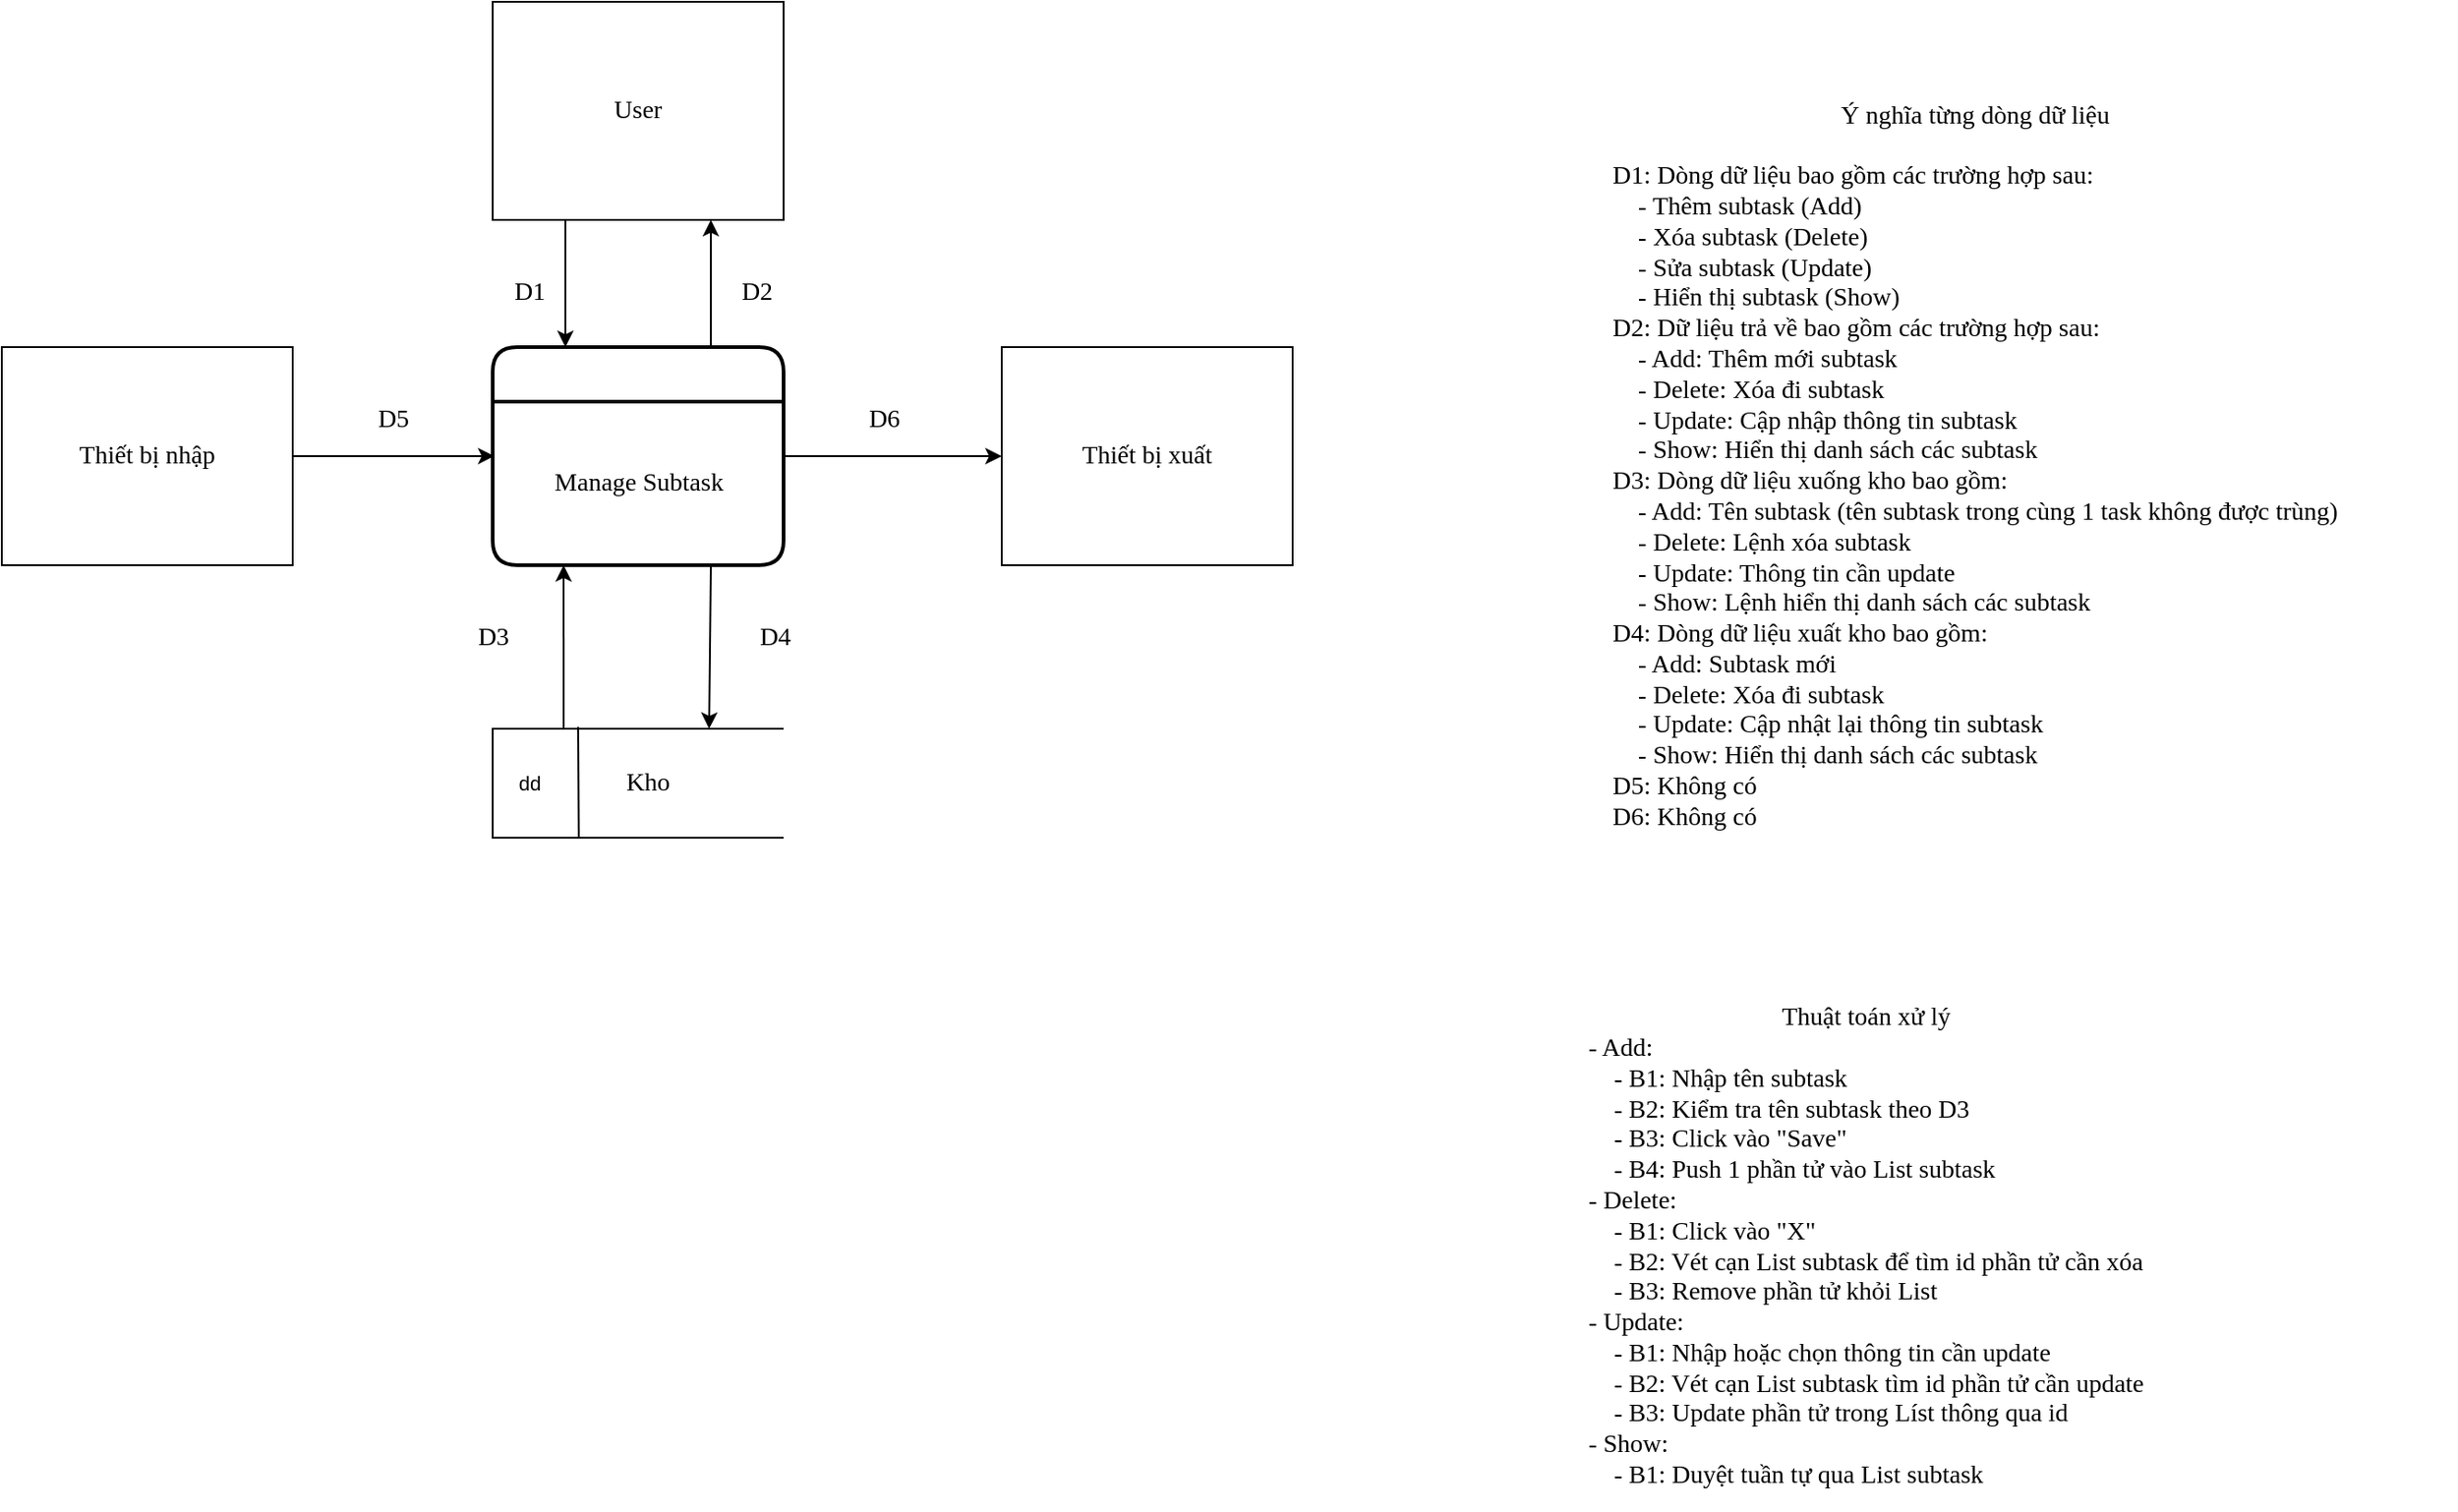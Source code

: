 <mxfile version="13.9.2" type="google"><diagram id="KjY6pERSt2HZNFxNaZnB" name="Page-1"><mxGraphModel dx="868" dy="1592" grid="1" gridSize="10" guides="1" tooltips="1" connect="1" arrows="1" fold="1" page="1" pageScale="1" pageWidth="850" pageHeight="1100" math="0" shadow="0"><root><mxCell id="0"/><mxCell id="1" parent="0"/><mxCell id="c1e_Q_IMsSU0FAMckbMw-1" value="" style="swimlane;childLayout=stackLayout;horizontal=1;startSize=30;horizontalStack=0;rounded=1;fontSize=14;fontStyle=0;strokeWidth=2;resizeParent=0;resizeLast=1;shadow=0;dashed=0;align=center;html=1;fontFamily=Verdana;" vertex="1" parent="1"><mxGeometry x="320" y="150" width="160" height="120" as="geometry"/></mxCell><mxCell id="c1e_Q_IMsSU0FAMckbMw-2" value="&lt;font style=&quot;font-size: 14px&quot; face=&quot;Verdana&quot;&gt;Manage Subtask&lt;/font&gt;" style="text;html=1;align=center;verticalAlign=middle;resizable=0;points=[];autosize=1;fontFamily=Verdana;" vertex="1" parent="c1e_Q_IMsSU0FAMckbMw-1"><mxGeometry y="30" width="160" height="90" as="geometry"/></mxCell><mxCell id="c1e_Q_IMsSU0FAMckbMw-3" value="&lt;font style=&quot;font-size: 14px&quot; face=&quot;Verdana&quot;&gt;User&lt;/font&gt;" style="rounded=0;whiteSpace=wrap;html=1;" vertex="1" parent="1"><mxGeometry x="320" y="-40" width="160" height="120" as="geometry"/></mxCell><mxCell id="c1e_Q_IMsSU0FAMckbMw-4" value="&lt;font style=&quot;font-size: 14px&quot; face=&quot;Verdana&quot;&gt;Thiết bị xuất&lt;/font&gt;" style="rounded=0;whiteSpace=wrap;html=1;" vertex="1" parent="1"><mxGeometry x="600" y="150" width="160" height="120" as="geometry"/></mxCell><mxCell id="c1e_Q_IMsSU0FAMckbMw-5" value="&lt;font style=&quot;font-size: 14px&quot; face=&quot;Verdana&quot;&gt;Thiết bị nhập&lt;/font&gt;" style="rounded=0;whiteSpace=wrap;html=1;" vertex="1" parent="1"><mxGeometry x="50" y="150" width="160" height="120" as="geometry"/></mxCell><mxCell id="c1e_Q_IMsSU0FAMckbMw-6" value="&amp;nbsp; &amp;nbsp; &amp;nbsp; &amp;nbsp; &amp;nbsp; &amp;nbsp; &amp;nbsp; &amp;nbsp; &amp;nbsp; &amp;nbsp; &amp;nbsp; &amp;nbsp; &amp;nbsp; &amp;nbsp;&amp;nbsp;" style="strokeWidth=1;html=1;shape=mxgraph.flowchart.annotation_1;align=left;pointerEvents=1;" vertex="1" parent="1"><mxGeometry x="320" y="360" width="160" height="60" as="geometry"/></mxCell><mxCell id="c1e_Q_IMsSU0FAMckbMw-7" value="dd" style="endArrow=none;html=1;entryX=0.296;entryY=1.006;entryDx=0;entryDy=0;entryPerimeter=0;" edge="1" parent="1"><mxGeometry x="-0.003" y="-27" width="50" height="50" relative="1" as="geometry"><mxPoint x="367" y="359" as="sourcePoint"/><mxPoint x="367.36" y="420.36" as="targetPoint"/><mxPoint as="offset"/></mxGeometry></mxCell><mxCell id="c1e_Q_IMsSU0FAMckbMw-8" value="&lt;font style=&quot;font-size: 14px&quot;&gt;Kho&lt;/font&gt;" style="text;html=1;align=center;verticalAlign=middle;resizable=0;points=[];autosize=1;fontFamily=Verdana;" vertex="1" parent="1"><mxGeometry x="385" y="380" width="40" height="20" as="geometry"/></mxCell><mxCell id="c1e_Q_IMsSU0FAMckbMw-9" value="" style="endArrow=classic;html=1;fontFamily=Verdana;exitX=0.25;exitY=1;exitDx=0;exitDy=0;entryX=0.25;entryY=0;entryDx=0;entryDy=0;" edge="1" parent="1" source="c1e_Q_IMsSU0FAMckbMw-3" target="c1e_Q_IMsSU0FAMckbMw-1"><mxGeometry width="50" height="50" relative="1" as="geometry"><mxPoint x="400" y="250" as="sourcePoint"/><mxPoint x="450" y="200" as="targetPoint"/></mxGeometry></mxCell><mxCell id="c1e_Q_IMsSU0FAMckbMw-10" value="" style="endArrow=classic;html=1;fontFamily=Verdana;exitX=0.75;exitY=0;exitDx=0;exitDy=0;entryX=0.75;entryY=1;entryDx=0;entryDy=0;" edge="1" parent="1" source="c1e_Q_IMsSU0FAMckbMw-1" target="c1e_Q_IMsSU0FAMckbMw-3"><mxGeometry width="50" height="50" relative="1" as="geometry"><mxPoint x="370" y="90" as="sourcePoint"/><mxPoint x="370" y="160" as="targetPoint"/></mxGeometry></mxCell><mxCell id="c1e_Q_IMsSU0FAMckbMw-11" value="" style="endArrow=classic;html=1;fontFamily=Verdana;entryX=0.006;entryY=0.333;entryDx=0;entryDy=0;entryPerimeter=0;exitX=1;exitY=0.5;exitDx=0;exitDy=0;" edge="1" parent="1" source="c1e_Q_IMsSU0FAMckbMw-5" target="c1e_Q_IMsSU0FAMckbMw-2"><mxGeometry width="50" height="50" relative="1" as="geometry"><mxPoint x="211" y="181" as="sourcePoint"/><mxPoint x="380" y="170" as="targetPoint"/></mxGeometry></mxCell><mxCell id="c1e_Q_IMsSU0FAMckbMw-12" value="" style="endArrow=classic;html=1;fontFamily=Verdana;exitX=1;exitY=0.333;exitDx=0;exitDy=0;entryX=0;entryY=0.5;entryDx=0;entryDy=0;exitPerimeter=0;" edge="1" parent="1" source="c1e_Q_IMsSU0FAMckbMw-2" target="c1e_Q_IMsSU0FAMckbMw-4"><mxGeometry width="50" height="50" relative="1" as="geometry"><mxPoint x="390" y="110" as="sourcePoint"/><mxPoint x="390" y="180" as="targetPoint"/></mxGeometry></mxCell><mxCell id="c1e_Q_IMsSU0FAMckbMw-13" value="" style="endArrow=classic;html=1;fontFamily=Verdana;exitX=0.75;exitY=1.011;exitDx=0;exitDy=0;exitPerimeter=0;entryX=0.744;entryY=0;entryDx=0;entryDy=0;entryPerimeter=0;" edge="1" parent="1" source="c1e_Q_IMsSU0FAMckbMw-2" target="c1e_Q_IMsSU0FAMckbMw-6"><mxGeometry width="50" height="50" relative="1" as="geometry"><mxPoint x="400" y="120" as="sourcePoint"/><mxPoint x="436" y="358" as="targetPoint"/></mxGeometry></mxCell><mxCell id="c1e_Q_IMsSU0FAMckbMw-14" value="" style="endArrow=classic;html=1;fontFamily=Verdana;exitX=0.244;exitY=0;exitDx=0;exitDy=0;exitPerimeter=0;" edge="1" parent="1" source="c1e_Q_IMsSU0FAMckbMw-6"><mxGeometry width="50" height="50" relative="1" as="geometry"><mxPoint x="359" y="355" as="sourcePoint"/><mxPoint x="359" y="270" as="targetPoint"/></mxGeometry></mxCell><mxCell id="c1e_Q_IMsSU0FAMckbMw-15" value="&lt;div style=&quot;font-size: 14px&quot;&gt;&lt;font style=&quot;font-size: 14px&quot;&gt;D1&lt;/font&gt;&lt;/div&gt;" style="text;html=1;align=center;verticalAlign=middle;resizable=0;points=[];autosize=1;fontFamily=Verdana;" vertex="1" parent="1"><mxGeometry x="320" y="110" width="40" height="20" as="geometry"/></mxCell><mxCell id="c1e_Q_IMsSU0FAMckbMw-16" value="&lt;div style=&quot;font-size: 14px&quot;&gt;&lt;font style=&quot;font-size: 14px&quot;&gt;D4&lt;/font&gt;&lt;/div&gt;" style="text;html=1;align=center;verticalAlign=middle;resizable=0;points=[];autosize=1;fontFamily=Verdana;" vertex="1" parent="1"><mxGeometry x="455" y="300" width="40" height="20" as="geometry"/></mxCell><mxCell id="c1e_Q_IMsSU0FAMckbMw-17" value="&lt;div style=&quot;font-size: 14px&quot;&gt;&lt;font style=&quot;font-size: 14px&quot;&gt;D3&lt;/font&gt;&lt;/div&gt;" style="text;html=1;align=center;verticalAlign=middle;resizable=0;points=[];autosize=1;fontFamily=Verdana;" vertex="1" parent="1"><mxGeometry x="300" y="300" width="40" height="20" as="geometry"/></mxCell><mxCell id="c1e_Q_IMsSU0FAMckbMw-18" value="&lt;div style=&quot;font-size: 14px&quot;&gt;&lt;font style=&quot;font-size: 14px&quot;&gt;D6&lt;/font&gt;&lt;/div&gt;" style="text;html=1;align=center;verticalAlign=middle;resizable=0;points=[];autosize=1;fontFamily=Verdana;" vertex="1" parent="1"><mxGeometry x="515" y="180" width="40" height="20" as="geometry"/></mxCell><mxCell id="c1e_Q_IMsSU0FAMckbMw-19" value="&lt;div style=&quot;font-size: 14px&quot;&gt;&lt;font style=&quot;font-size: 14px&quot;&gt;D5&lt;/font&gt;&lt;/div&gt;" style="text;html=1;align=center;verticalAlign=middle;resizable=0;points=[];autosize=1;fontFamily=Verdana;" vertex="1" parent="1"><mxGeometry x="245" y="180" width="40" height="20" as="geometry"/></mxCell><mxCell id="c1e_Q_IMsSU0FAMckbMw-20" value="&lt;div style=&quot;font-size: 14px&quot;&gt;&lt;font style=&quot;font-size: 14px&quot;&gt;D2&lt;/font&gt;&lt;/div&gt;" style="text;html=1;align=center;verticalAlign=middle;resizable=0;points=[];autosize=1;fontFamily=Verdana;" vertex="1" parent="1"><mxGeometry x="445" y="110" width="40" height="20" as="geometry"/></mxCell><mxCell id="c1e_Q_IMsSU0FAMckbMw-21" value="&lt;div&gt;&lt;font style=&quot;font-size: 14px&quot; face=&quot;Verdana&quot;&gt;Ý nghĩa từng dòng dữ liệu&lt;/font&gt;&lt;/div&gt;&lt;div align=&quot;left&quot;&gt;&lt;font style=&quot;font-size: 14px&quot; face=&quot;Verdana&quot;&gt;&lt;br&gt;&lt;/font&gt;&lt;/div&gt;&lt;div align=&quot;left&quot;&gt;&lt;font style=&quot;font-size: 14px&quot; face=&quot;Verdana&quot;&gt;D1: Dòng dữ liệu bao gồm các trường hợp sau:&lt;/font&gt;&lt;/div&gt;&lt;div align=&quot;left&quot;&gt;&lt;font style=&quot;font-size: 14px&quot; face=&quot;Verdana&quot;&gt;&amp;nbsp;&amp;nbsp;&amp;nbsp; - Thêm subtask (Add)&lt;br&gt;&lt;/font&gt;&lt;/div&gt;&lt;div align=&quot;left&quot;&gt;&lt;font style=&quot;font-size: 14px&quot; face=&quot;Verdana&quot;&gt;&amp;nbsp;&amp;nbsp;&amp;nbsp; - Xóa subtask (Delete)&lt;br&gt;&lt;/font&gt;&lt;/div&gt;&lt;div align=&quot;left&quot;&gt;&lt;font style=&quot;font-size: 14px&quot; face=&quot;Verdana&quot;&gt;&amp;nbsp;&amp;nbsp;&amp;nbsp; - Sửa subtask (Update)&lt;/font&gt;&lt;/div&gt;&lt;div align=&quot;left&quot;&gt;&lt;font style=&quot;font-size: 14px&quot; face=&quot;Verdana&quot;&gt;&amp;nbsp;&amp;nbsp;&amp;nbsp; - Hiển thị subtask (Show)&lt;br&gt;&lt;/font&gt;&lt;/div&gt;&lt;div align=&quot;left&quot;&gt;&lt;font style=&quot;font-size: 14px&quot; face=&quot;Verdana&quot;&gt;D2: Dữ liệu trả về bao gồm các trường hợp sau:&lt;/font&gt;&lt;/div&gt;&lt;div align=&quot;left&quot;&gt;&lt;font style=&quot;font-size: 14px&quot; face=&quot;Verdana&quot;&gt;&amp;nbsp;&amp;nbsp;&amp;nbsp; - Add: Thêm mới subtask&lt;br&gt;&lt;/font&gt;&lt;/div&gt;&lt;div align=&quot;left&quot;&gt;&lt;font style=&quot;font-size: 14px&quot; face=&quot;Verdana&quot;&gt;&amp;nbsp;&amp;nbsp;&amp;nbsp; - Delete: Xóa đi subtask&lt;br&gt;&lt;/font&gt;&lt;/div&gt;&lt;div align=&quot;left&quot;&gt;&lt;font style=&quot;font-size: 14px&quot; face=&quot;Verdana&quot;&gt;&amp;nbsp;&amp;nbsp;&amp;nbsp; - Update: Cập nhập thông tin subtask&lt;br&gt;&lt;/font&gt;&lt;/div&gt;&lt;div align=&quot;left&quot;&gt;&lt;font style=&quot;font-size: 14px&quot; face=&quot;Verdana&quot;&gt;&amp;nbsp;&amp;nbsp;&amp;nbsp; - Show: Hiển thị danh sách các subtask&lt;br&gt;&lt;/font&gt;&lt;/div&gt;&lt;div align=&quot;left&quot;&gt;&lt;font style=&quot;font-size: 14px&quot; face=&quot;Verdana&quot;&gt;D3: Dòng dữ liệu xuống kho bao gồm:&lt;/font&gt;&lt;/div&gt;&lt;div align=&quot;left&quot;&gt;&lt;font style=&quot;font-size: 14px&quot; face=&quot;Verdana&quot;&gt;&amp;nbsp;&amp;nbsp;&amp;nbsp; - Add: Tên subtask (tên subtask trong cùng 1 task không được trùng)&lt;br&gt;&lt;/font&gt;&lt;/div&gt;&lt;div align=&quot;left&quot;&gt;&lt;font style=&quot;font-size: 14px&quot; face=&quot;Verdana&quot;&gt;&amp;nbsp;&amp;nbsp;&amp;nbsp; - Delete: Lệnh xóa subtask&lt;br&gt;&lt;/font&gt;&lt;/div&gt;&lt;div align=&quot;left&quot;&gt;&lt;font style=&quot;font-size: 14px&quot; face=&quot;Verdana&quot;&gt;&amp;nbsp;&amp;nbsp;&amp;nbsp; - Update: Thông tin cần update&lt;/font&gt;&lt;/div&gt;&lt;div align=&quot;left&quot;&gt;&lt;font style=&quot;font-size: 14px&quot; face=&quot;Verdana&quot;&gt;&amp;nbsp;&amp;nbsp;&amp;nbsp; - Show: Lệnh hiển thị danh sách các subtask&lt;br&gt;&lt;/font&gt;&lt;/div&gt;&lt;div align=&quot;left&quot;&gt;&lt;font style=&quot;font-size: 14px&quot; face=&quot;Verdana&quot;&gt;D4: Dòng dữ liệu xuất kho bao gồm:&lt;/font&gt;&lt;/div&gt;&lt;div align=&quot;left&quot;&gt;&lt;font style=&quot;font-size: 14px&quot; face=&quot;Verdana&quot;&gt;&amp;nbsp;&amp;nbsp;&amp;nbsp; - Add: Subtask mới&lt;br&gt;&lt;/font&gt;&lt;/div&gt;&lt;div align=&quot;left&quot;&gt;&lt;font style=&quot;font-size: 14px&quot; face=&quot;Verdana&quot;&gt;&amp;nbsp;&amp;nbsp;&amp;nbsp; - Delete: Xóa đi subtask&lt;br&gt;&lt;/font&gt;&lt;/div&gt;&lt;div align=&quot;left&quot;&gt;&lt;font style=&quot;font-size: 14px&quot; face=&quot;Verdana&quot;&gt;&amp;nbsp;&amp;nbsp;&amp;nbsp; - Update: Cập nhật lại thông tin subtask&lt;br&gt;&lt;/font&gt;&lt;/div&gt;&lt;div align=&quot;left&quot;&gt;&lt;font style=&quot;font-size: 14px&quot; face=&quot;Verdana&quot;&gt;&amp;nbsp;&amp;nbsp;&amp;nbsp; - Show: Hiển thị danh sách các subtask&lt;br&gt;&lt;/font&gt;&lt;/div&gt;&lt;div align=&quot;left&quot;&gt;&lt;font style=&quot;font-size: 14px&quot; face=&quot;Verdana&quot;&gt;D5: Không có&lt;/font&gt;&lt;/div&gt;&lt;div align=&quot;left&quot;&gt;&lt;font style=&quot;font-size: 14px&quot; face=&quot;Verdana&quot;&gt;D6: Không có&lt;br&gt;&lt;/font&gt;&lt;/div&gt;&lt;div&gt;&lt;br&gt;&lt;/div&gt;&lt;div align=&quot;left&quot;&gt;&lt;br&gt;&lt;/div&gt;" style="text;html=1;align=center;verticalAlign=middle;resizable=0;points=[];autosize=1;" vertex="1" parent="1"><mxGeometry x="870" y="5" width="530" height="450" as="geometry"/></mxCell><mxCell id="c1e_Q_IMsSU0FAMckbMw-22" value="&lt;div&gt;&lt;font style=&quot;font-size: 14px&quot; face=&quot;Verdana&quot;&gt;Thuật toán xử lý&lt;/font&gt;&lt;/div&gt;&lt;div align=&quot;left&quot;&gt;&lt;font style=&quot;font-size: 14px&quot; face=&quot;Verdana&quot;&gt;- Add:&lt;/font&gt;&lt;/div&gt;&lt;div align=&quot;left&quot;&gt;&lt;font style=&quot;font-size: 14px&quot; face=&quot;Verdana&quot;&gt;&amp;nbsp;&amp;nbsp;&amp;nbsp; - B1: Nhập tên subtask&lt;br&gt;&lt;/font&gt;&lt;/div&gt;&lt;div align=&quot;left&quot;&gt;&lt;font style=&quot;font-size: 14px&quot; face=&quot;Verdana&quot;&gt;&amp;nbsp;&amp;nbsp;&amp;nbsp; - B2: Kiểm tra tên subtask theo D3&lt;br&gt;&lt;/font&gt;&lt;/div&gt;&lt;div align=&quot;left&quot;&gt;&lt;font style=&quot;font-size: 14px&quot; face=&quot;Verdana&quot;&gt;&amp;nbsp;&amp;nbsp;&amp;nbsp; - B3: Click vào &quot;Save&quot;&lt;br&gt;&lt;/font&gt;&lt;/div&gt;&lt;div align=&quot;left&quot;&gt;&lt;font style=&quot;font-size: 14px&quot; face=&quot;Verdana&quot;&gt;&amp;nbsp;&amp;nbsp;&amp;nbsp; - B4: Push 1 phần tử vào List subtask&lt;br&gt;&lt;/font&gt;&lt;/div&gt;&lt;div align=&quot;left&quot;&gt;&lt;font style=&quot;font-size: 14px&quot; face=&quot;Verdana&quot;&gt;- Delete:&lt;/font&gt;&lt;/div&gt;&lt;div align=&quot;left&quot;&gt;&lt;font style=&quot;font-size: 14px&quot; face=&quot;Verdana&quot;&gt;&amp;nbsp;&amp;nbsp;&amp;nbsp; - B1: Click vào &quot;X&quot;&lt;br&gt;&lt;/font&gt;&lt;/div&gt;&lt;div align=&quot;left&quot;&gt;&lt;font style=&quot;font-size: 14px&quot; face=&quot;Verdana&quot;&gt;&amp;nbsp;&amp;nbsp;&amp;nbsp; - B2: Vét cạn List subtask để tìm id phần tử cần xóa&lt;/font&gt;&lt;/div&gt;&lt;div align=&quot;left&quot;&gt;&lt;font style=&quot;font-size: 14px&quot; face=&quot;Verdana&quot;&gt;&amp;nbsp;&amp;nbsp;&amp;nbsp; - B3: Remove phần tử khỏi List&lt;/font&gt;&lt;/div&gt;&lt;div align=&quot;left&quot;&gt;&lt;font style=&quot;font-size: 14px&quot; face=&quot;Verdana&quot;&gt;- Update:&lt;/font&gt;&lt;/div&gt;&lt;div align=&quot;left&quot;&gt;&lt;font style=&quot;font-size: 14px&quot; face=&quot;Verdana&quot;&gt;&amp;nbsp;&amp;nbsp;&amp;nbsp; - B1: Nhập hoặc chọn thông tin cần update&lt;br&gt;&lt;/font&gt;&lt;/div&gt;&lt;div align=&quot;left&quot;&gt;&lt;font style=&quot;font-size: 14px&quot; face=&quot;Verdana&quot;&gt;&amp;nbsp;&amp;nbsp;&amp;nbsp; - B2: Vét cạn List subtask tìm id phần tử cần update&lt;/font&gt;&lt;/div&gt;&lt;div align=&quot;left&quot;&gt;&lt;font style=&quot;font-size: 14px&quot; face=&quot;Verdana&quot;&gt;&amp;nbsp;&amp;nbsp;&amp;nbsp; - B3: Update phần tử trong Líst thông qua id&lt;br&gt;&lt;/font&gt;&lt;/div&gt;&lt;div align=&quot;left&quot;&gt;&lt;font style=&quot;font-size: 14px&quot; face=&quot;Verdana&quot;&gt;- Show:&lt;/font&gt;&lt;/div&gt;&lt;div align=&quot;left&quot;&gt;&lt;font style=&quot;font-size: 14px&quot; face=&quot;Verdana&quot;&gt;&amp;nbsp;&amp;nbsp;&amp;nbsp; - B1: Duyệt tuần tự qua List subtask&lt;br&gt;&lt;/font&gt;&lt;/div&gt;" style="text;html=1;align=center;verticalAlign=middle;resizable=0;points=[];autosize=1;" vertex="1" parent="1"><mxGeometry x="870" y="500" width="410" height="290" as="geometry"/></mxCell></root></mxGraphModel></diagram></mxfile>